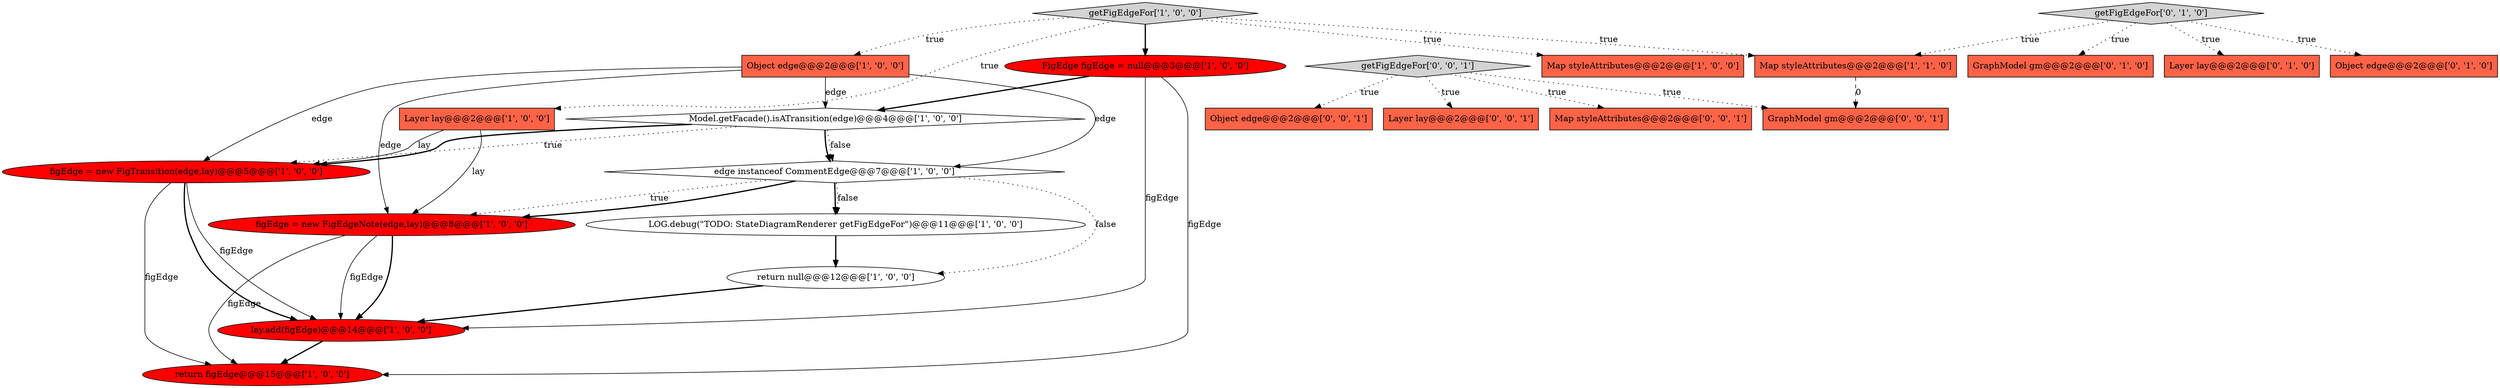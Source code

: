 digraph {
4 [style = filled, label = "return figEdge@@@15@@@['1', '0', '0']", fillcolor = red, shape = ellipse image = "AAA1AAABBB1BBB"];
1 [style = filled, label = "Model.getFacade().isATransition(edge)@@@4@@@['1', '0', '0']", fillcolor = white, shape = diamond image = "AAA0AAABBB1BBB"];
0 [style = filled, label = "Map styleAttributes@@@2@@@['1', '0', '0']", fillcolor = tomato, shape = box image = "AAA0AAABBB1BBB"];
13 [style = filled, label = "Map styleAttributes@@@2@@@['1', '1', '0']", fillcolor = tomato, shape = box image = "AAA0AAABBB1BBB"];
12 [style = filled, label = "LOG.debug(\"TODO: StateDiagramRenderer getFigEdgeFor\")@@@11@@@['1', '0', '0']", fillcolor = white, shape = ellipse image = "AAA0AAABBB1BBB"];
2 [style = filled, label = "return null@@@12@@@['1', '0', '0']", fillcolor = white, shape = ellipse image = "AAA0AAABBB1BBB"];
19 [style = filled, label = "Map styleAttributes@@@2@@@['0', '0', '1']", fillcolor = tomato, shape = box image = "AAA0AAABBB3BBB"];
6 [style = filled, label = "Layer lay@@@2@@@['1', '0', '0']", fillcolor = tomato, shape = box image = "AAA0AAABBB1BBB"];
21 [style = filled, label = "getFigEdgeFor['0', '0', '1']", fillcolor = lightgray, shape = diamond image = "AAA0AAABBB3BBB"];
10 [style = filled, label = "Object edge@@@2@@@['1', '0', '0']", fillcolor = tomato, shape = box image = "AAA0AAABBB1BBB"];
18 [style = filled, label = "Object edge@@@2@@@['0', '0', '1']", fillcolor = tomato, shape = box image = "AAA0AAABBB3BBB"];
20 [style = filled, label = "Layer lay@@@2@@@['0', '0', '1']", fillcolor = tomato, shape = box image = "AAA0AAABBB3BBB"];
15 [style = filled, label = "getFigEdgeFor['0', '1', '0']", fillcolor = lightgray, shape = diamond image = "AAA0AAABBB2BBB"];
8 [style = filled, label = "lay.add(figEdge)@@@14@@@['1', '0', '0']", fillcolor = red, shape = ellipse image = "AAA1AAABBB1BBB"];
9 [style = filled, label = "figEdge = new FigTransition(edge,lay)@@@5@@@['1', '0', '0']", fillcolor = red, shape = ellipse image = "AAA1AAABBB1BBB"];
16 [style = filled, label = "GraphModel gm@@@2@@@['0', '1', '0']", fillcolor = tomato, shape = box image = "AAA0AAABBB2BBB"];
14 [style = filled, label = "Layer lay@@@2@@@['0', '1', '0']", fillcolor = tomato, shape = box image = "AAA0AAABBB2BBB"];
22 [style = filled, label = "GraphModel gm@@@2@@@['0', '0', '1']", fillcolor = tomato, shape = box image = "AAA0AAABBB3BBB"];
11 [style = filled, label = "figEdge = new FigEdgeNote(edge,lay)@@@8@@@['1', '0', '0']", fillcolor = red, shape = ellipse image = "AAA1AAABBB1BBB"];
7 [style = filled, label = "edge instanceof CommentEdge@@@7@@@['1', '0', '0']", fillcolor = white, shape = diamond image = "AAA0AAABBB1BBB"];
3 [style = filled, label = "FigEdge figEdge = null@@@3@@@['1', '0', '0']", fillcolor = red, shape = ellipse image = "AAA1AAABBB1BBB"];
5 [style = filled, label = "getFigEdgeFor['1', '0', '0']", fillcolor = lightgray, shape = diamond image = "AAA0AAABBB1BBB"];
17 [style = filled, label = "Object edge@@@2@@@['0', '1', '0']", fillcolor = tomato, shape = box image = "AAA0AAABBB2BBB"];
5->3 [style = bold, label=""];
6->11 [style = solid, label="lay"];
7->11 [style = bold, label=""];
3->8 [style = solid, label="figEdge"];
9->8 [style = solid, label="figEdge"];
21->20 [style = dotted, label="true"];
3->1 [style = bold, label=""];
1->7 [style = dotted, label="false"];
7->12 [style = bold, label=""];
21->18 [style = dotted, label="true"];
7->12 [style = dotted, label="false"];
5->10 [style = dotted, label="true"];
5->6 [style = dotted, label="true"];
21->22 [style = dotted, label="true"];
5->0 [style = dotted, label="true"];
15->16 [style = dotted, label="true"];
9->4 [style = solid, label="figEdge"];
9->8 [style = bold, label=""];
15->14 [style = dotted, label="true"];
1->7 [style = bold, label=""];
11->4 [style = solid, label="figEdge"];
1->9 [style = bold, label=""];
10->1 [style = solid, label="edge"];
10->9 [style = solid, label="edge"];
15->13 [style = dotted, label="true"];
15->17 [style = dotted, label="true"];
3->4 [style = solid, label="figEdge"];
5->13 [style = dotted, label="true"];
12->2 [style = bold, label=""];
6->9 [style = solid, label="lay"];
10->7 [style = solid, label="edge"];
7->11 [style = dotted, label="true"];
10->11 [style = solid, label="edge"];
11->8 [style = solid, label="figEdge"];
1->9 [style = dotted, label="true"];
21->19 [style = dotted, label="true"];
7->2 [style = dotted, label="false"];
11->8 [style = bold, label=""];
8->4 [style = bold, label=""];
13->22 [style = dashed, label="0"];
2->8 [style = bold, label=""];
}
